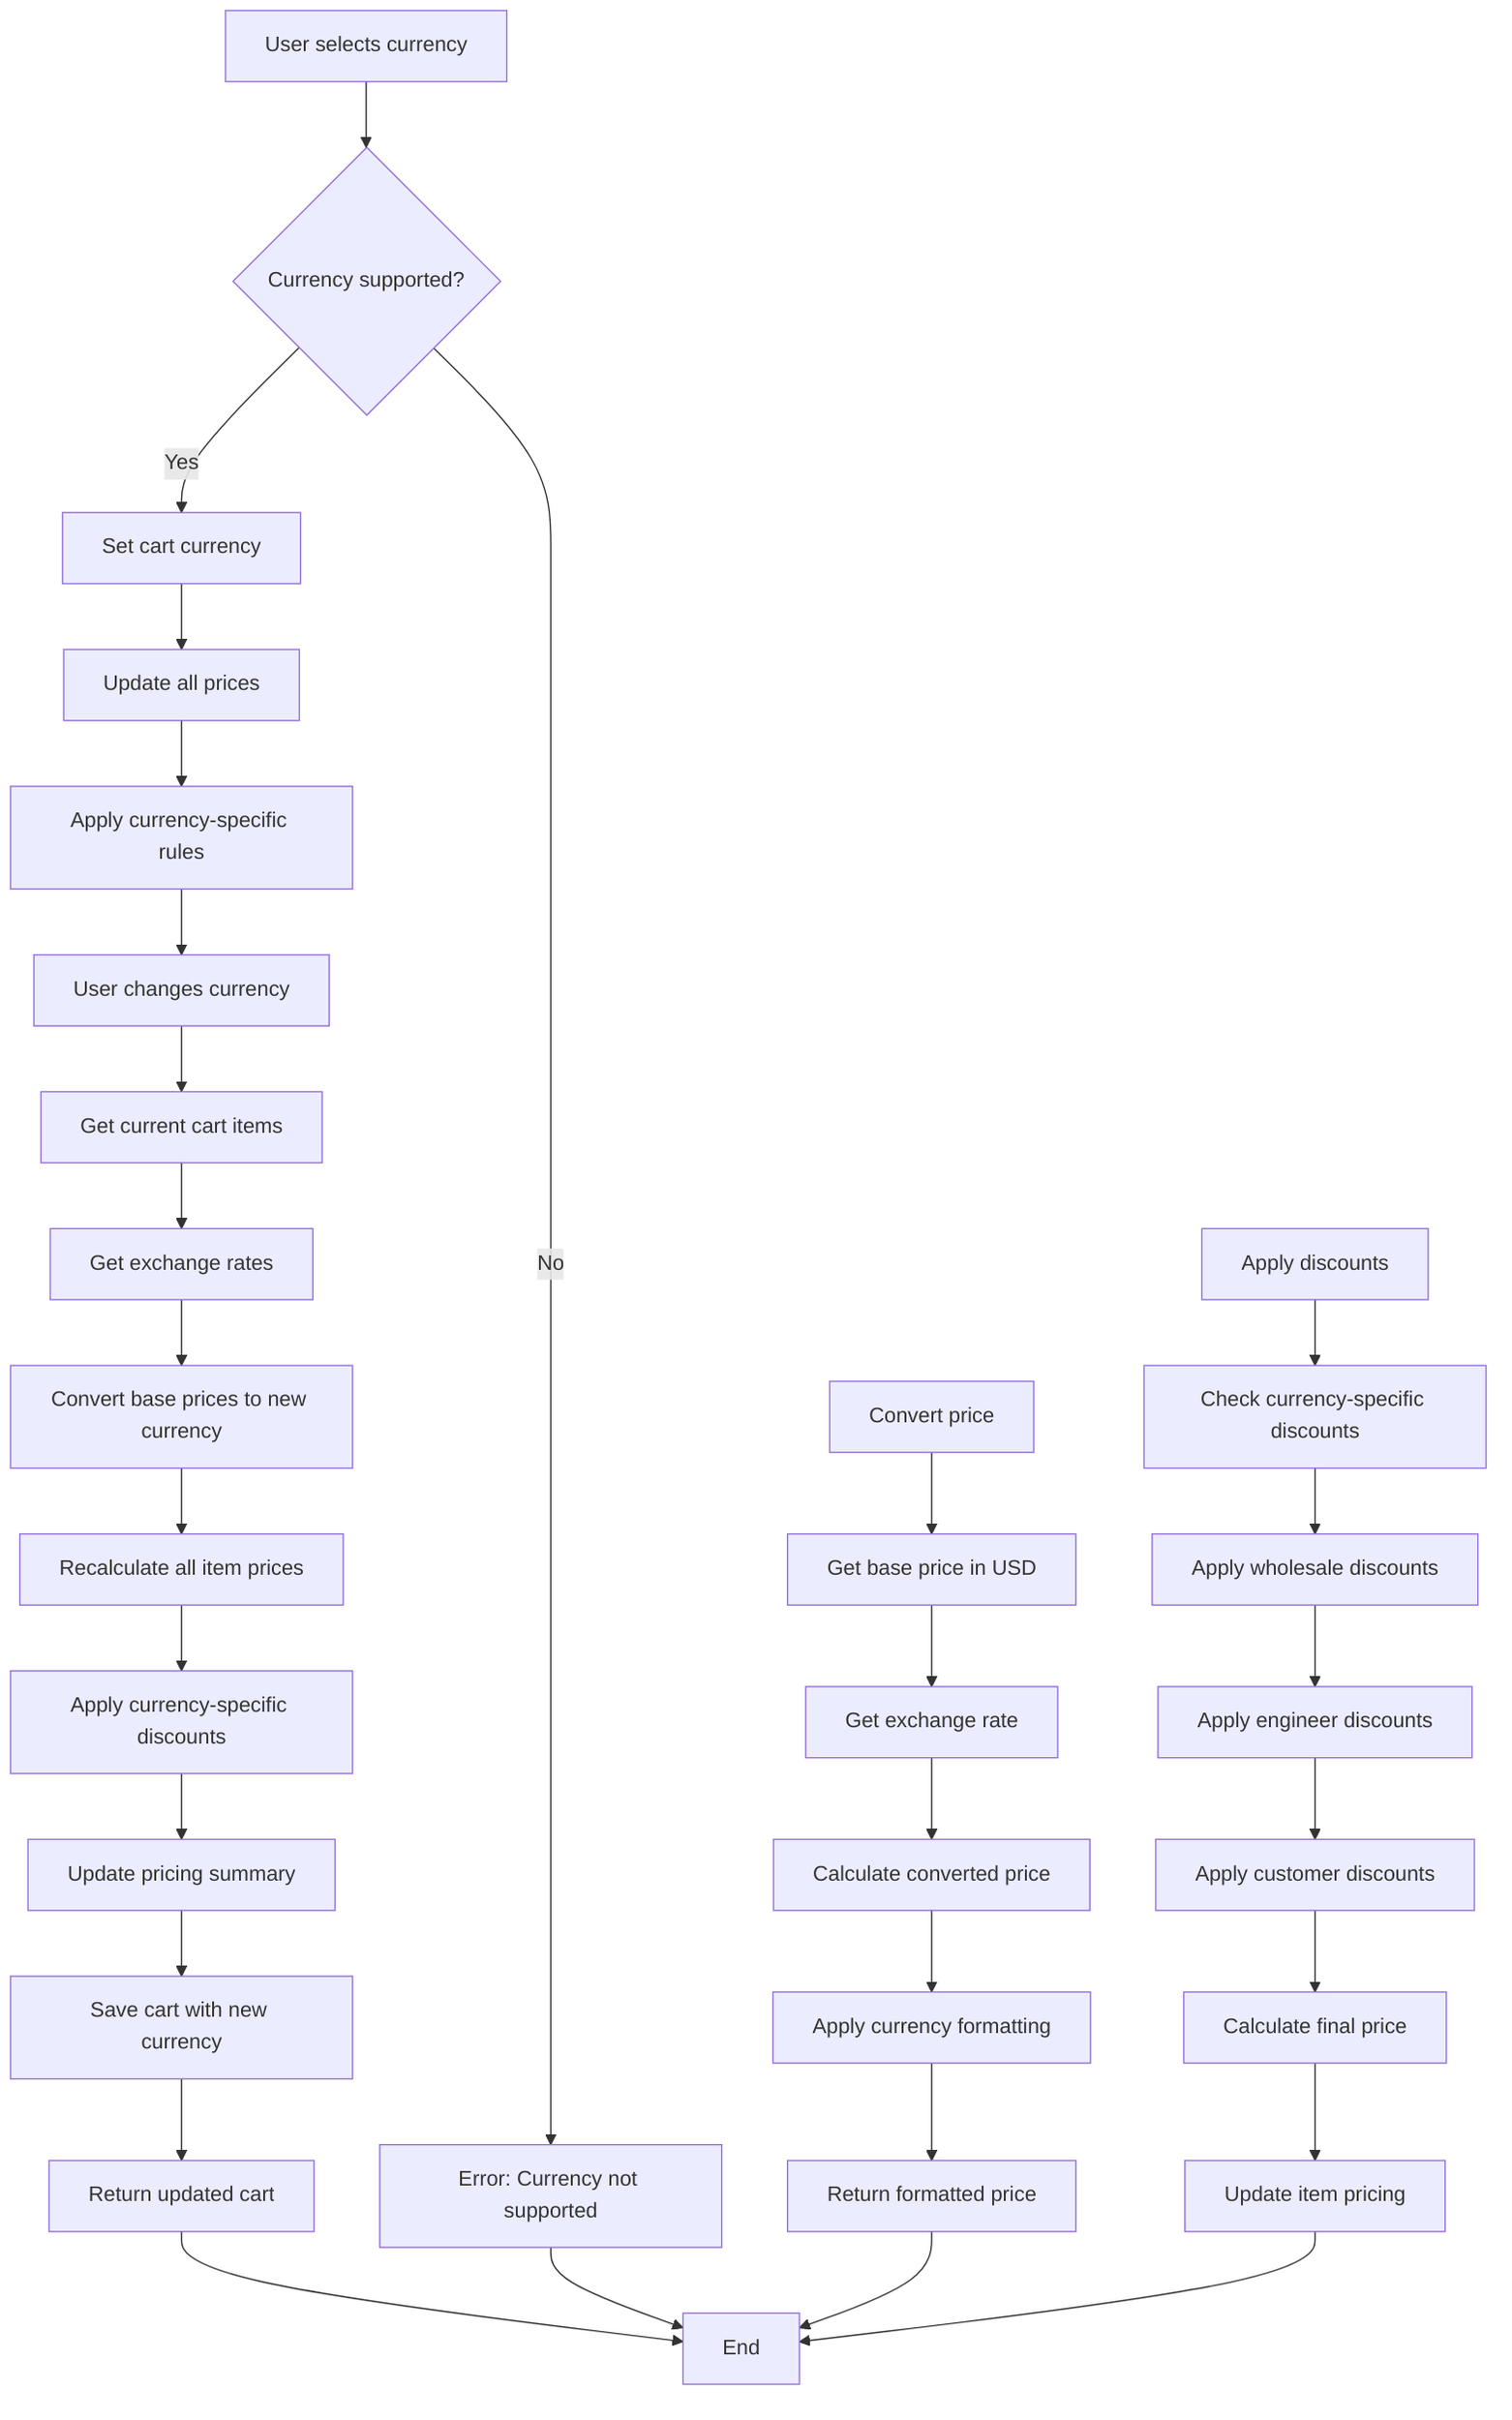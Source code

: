%% Cart: Multi-Currency System
%% View at https://mermaid.live
flowchart TD
  A[User changes currency] --> B[Get current cart items]
  B --> C[Get exchange rates]
  C --> D[Convert base prices to new currency]
  D --> E[Recalculate all item prices]
  E --> F[Apply currency-specific discounts]
  F --> G[Update pricing summary]
  G --> H[Save cart with new currency]
  H --> I[Return updated cart]
  
  %% Currency Selection
  J[User selects currency] --> K{Currency supported?}
  K -->|No| L[Error: Currency not supported]
  K -->|Yes| M[Set cart currency]
  M --> N[Update all prices]
  N --> O[Apply currency-specific rules]
  O --> A
  
  %% Price Conversion
  P[Convert price] --> Q[Get base price in USD]
  Q --> R[Get exchange rate]
  R --> S[Calculate converted price]
  S --> T[Apply currency formatting]
  T --> U[Return formatted price]
  
  %% Discount Application by Currency
  V[Apply discounts] --> W[Check currency-specific discounts]
  W --> X[Apply wholesale discounts]
  X --> Y[Apply engineer discounts]
  Y --> Z[Apply customer discounts]
  Z --> AA[Calculate final price]
  AA --> BB[Update item pricing]
  
  %% End Points
  I --> CC[End]
  L --> CC
  U --> CC
  BB --> CC